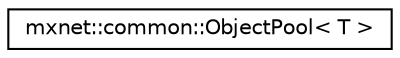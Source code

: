 digraph "Graphical Class Hierarchy"
{
  edge [fontname="Helvetica",fontsize="10",labelfontname="Helvetica",labelfontsize="10"];
  node [fontname="Helvetica",fontsize="10",shape=record];
  rankdir="LR";
  Node1 [label="mxnet::common::ObjectPool\< T \>",height=0.2,width=0.4,color="black", fillcolor="white", style="filled",URL="$classmxnet_1_1common_1_1ObjectPool.html",tooltip="Object pool for fast allocation and deallocation. "];
}
